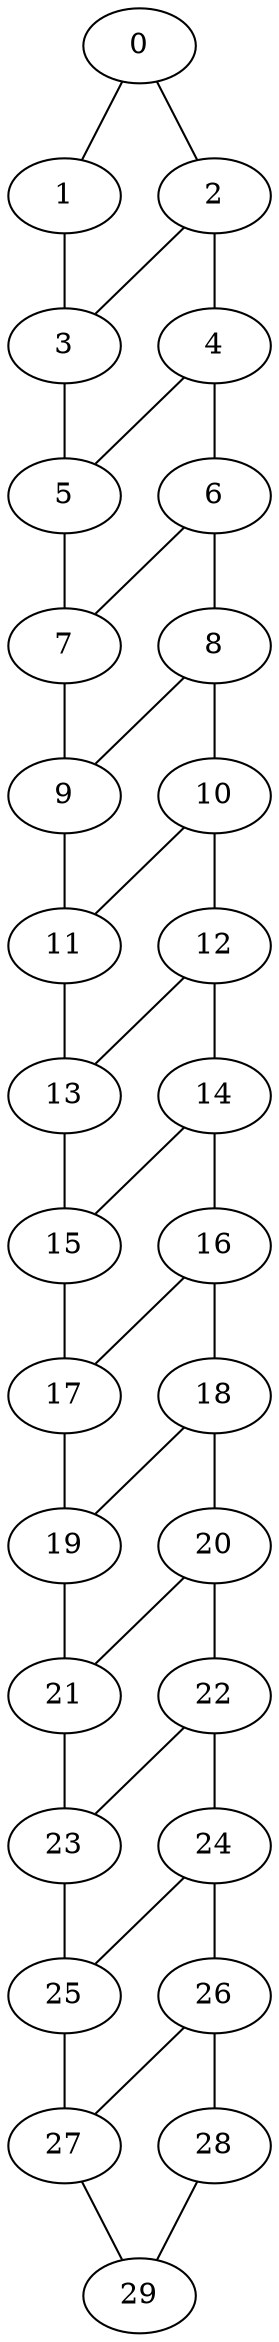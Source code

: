 graph {
	0 [label=0]
	1 [label=1]
	2 [label=2]
	3 [label=3]
	4 [label=4]
	5 [label=5]
	6 [label=6]
	7 [label=7]
	8 [label=8]
	9 [label=9]
	10 [label=10]
	11 [label=11]
	12 [label=12]
	13 [label=13]
	14 [label=14]
	15 [label=15]
	16 [label=16]
	17 [label=17]
	18 [label=18]
	19 [label=19]
	20 [label=20]
	21 [label=21]
	22 [label=22]
	23 [label=23]
	24 [label=24]
	25 [label=25]
	26 [label=26]
	27 [label=27]
	28 [label=28]
	29 [label=29]
	0 -- 2
	0 -- 1
	1 -- 3
	2 -- 4
	2 -- 3
	3 -- 5
	4 -- 6
	4 -- 5
	5 -- 7
	6 -- 8
	6 -- 7
	7 -- 9
	8 -- 10
	8 -- 9
	9 -- 11
	10 -- 12
	10 -- 11
	11 -- 13
	12 -- 14
	12 -- 13
	13 -- 15
	14 -- 16
	14 -- 15
	15 -- 17
	16 -- 18
	16 -- 17
	17 -- 19
	18 -- 20
	18 -- 19
	19 -- 21
	20 -- 22
	20 -- 21
	21 -- 23
	22 -- 24
	22 -- 23
	23 -- 25
	24 -- 26
	24 -- 25
	25 -- 27
	26 -- 28
	26 -- 27
	27 -- 29
	28 -- 29
}
